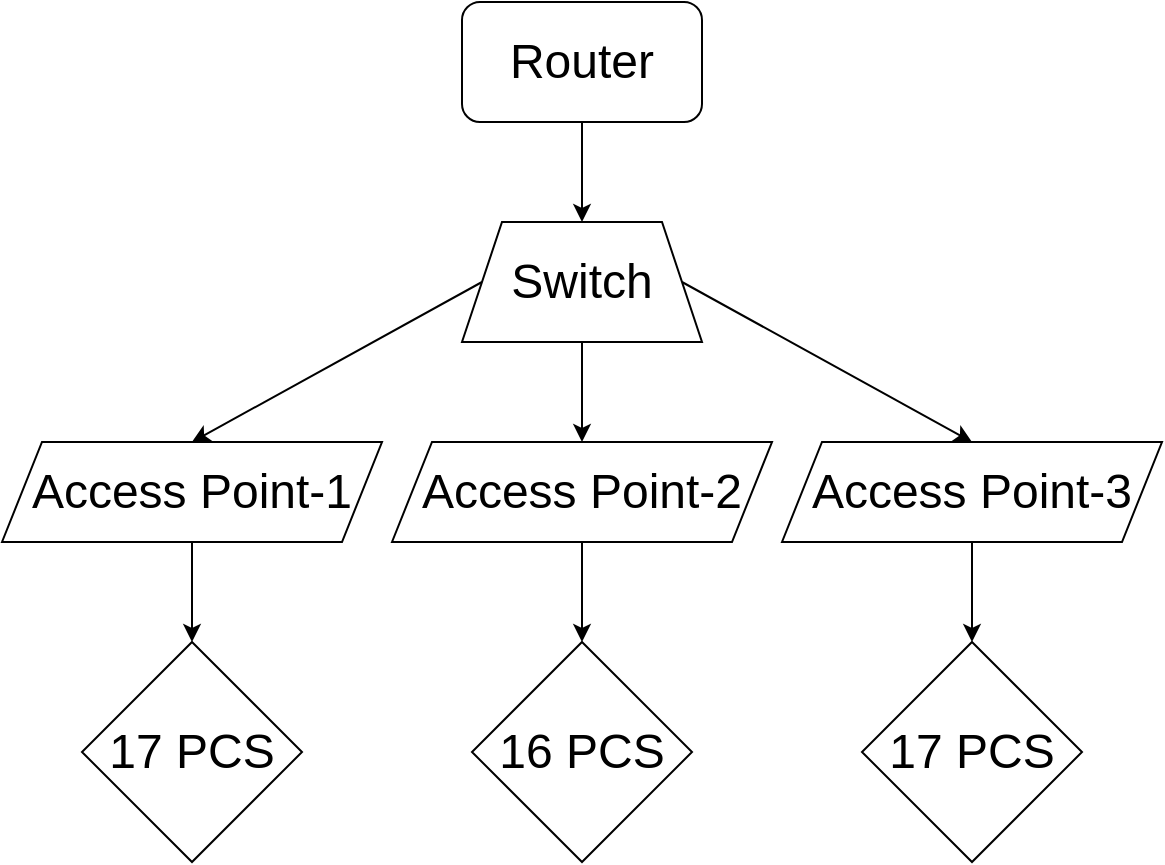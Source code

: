 <mxfile>
    <diagram id="6qzE_m33u10v2kkPA2zp" name="Page-1">
        <mxGraphModel dx="1233" dy="387" grid="1" gridSize="10" guides="1" tooltips="1" connect="1" arrows="1" fold="1" page="1" pageScale="1" pageWidth="850" pageHeight="1100" math="0" shadow="0">
            <root>
                <mxCell id="0"/>
                <mxCell id="1" parent="0"/>
                <mxCell id="17" style="edgeStyle=none;html=1;entryX=0.5;entryY=0;entryDx=0;entryDy=0;fontFamily=Helvetica;fontSize=24;" parent="1" source="19" target="23" edge="1">
                    <mxGeometry relative="1" as="geometry"/>
                </mxCell>
                <mxCell id="19" value="Router" style="rounded=1;whiteSpace=wrap;html=1;fontFamily=Helvetica;fontSize=24;" parent="1" vertex="1">
                    <mxGeometry x="170" y="30" width="120" height="60" as="geometry"/>
                </mxCell>
                <mxCell id="32" style="edgeStyle=none;html=1;exitX=0.5;exitY=1;exitDx=0;exitDy=0;entryX=0.5;entryY=0;entryDx=0;entryDy=0;fontSize=24;" parent="1" source="23" edge="1">
                    <mxGeometry relative="1" as="geometry">
                        <mxPoint x="230" y="250" as="targetPoint"/>
                    </mxGeometry>
                </mxCell>
                <mxCell id="33" style="edgeStyle=none;html=1;exitX=0;exitY=0.5;exitDx=0;exitDy=0;entryX=0.5;entryY=0;entryDx=0;entryDy=0;fontSize=24;" parent="1" source="23" edge="1">
                    <mxGeometry relative="1" as="geometry">
                        <mxPoint x="35" y="250" as="targetPoint"/>
                    </mxGeometry>
                </mxCell>
                <mxCell id="34" style="edgeStyle=none;html=1;exitX=1;exitY=0.5;exitDx=0;exitDy=0;entryX=0.5;entryY=0;entryDx=0;entryDy=0;fontSize=24;" parent="1" source="23" edge="1">
                    <mxGeometry relative="1" as="geometry">
                        <mxPoint x="425" y="250" as="targetPoint"/>
                    </mxGeometry>
                </mxCell>
                <mxCell id="23" value="Switch" style="shape=trapezoid;perimeter=trapezoidPerimeter;whiteSpace=wrap;html=1;fixedSize=1;fontFamily=Helvetica;fontSize=24;" parent="1" vertex="1">
                    <mxGeometry x="170" y="140" width="120" height="60" as="geometry"/>
                </mxCell>
                <mxCell id="26" value="17 PCS" style="rhombus;whiteSpace=wrap;html=1;fontSize=24;" parent="1" vertex="1">
                    <mxGeometry x="-20" y="350" width="110" height="110" as="geometry"/>
                </mxCell>
                <mxCell id="27" value="16 PCS" style="rhombus;whiteSpace=wrap;html=1;fontSize=24;" parent="1" vertex="1">
                    <mxGeometry x="175" y="350" width="110" height="110" as="geometry"/>
                </mxCell>
                <mxCell id="28" value="17 PCS" style="rhombus;whiteSpace=wrap;html=1;fontSize=24;" parent="1" vertex="1">
                    <mxGeometry x="370" y="350" width="110" height="110" as="geometry"/>
                </mxCell>
                <mxCell id="36" style="edgeStyle=none;html=1;exitX=0.5;exitY=1;exitDx=0;exitDy=0;entryX=0.5;entryY=0;entryDx=0;entryDy=0;fontSize=24;" parent="1" target="26" edge="1">
                    <mxGeometry relative="1" as="geometry">
                        <mxPoint x="35" y="300" as="sourcePoint"/>
                    </mxGeometry>
                </mxCell>
                <mxCell id="35" style="edgeStyle=none;html=1;exitX=0.5;exitY=1;exitDx=0;exitDy=0;entryX=0.5;entryY=0;entryDx=0;entryDy=0;fontSize=24;" parent="1" target="27" edge="1">
                    <mxGeometry relative="1" as="geometry">
                        <mxPoint x="230" y="300" as="sourcePoint"/>
                    </mxGeometry>
                </mxCell>
                <mxCell id="37" style="edgeStyle=none;html=1;entryX=0.5;entryY=0;entryDx=0;entryDy=0;fontSize=24;" parent="1" target="28" edge="1">
                    <mxGeometry relative="1" as="geometry">
                        <mxPoint x="425" y="300" as="sourcePoint"/>
                    </mxGeometry>
                </mxCell>
                <mxCell id="39" value="Access Point-2" style="shape=parallelogram;perimeter=parallelogramPerimeter;whiteSpace=wrap;html=1;fixedSize=1;fontSize=24;" vertex="1" parent="1">
                    <mxGeometry x="135" y="250" width="190" height="50" as="geometry"/>
                </mxCell>
                <mxCell id="40" value="Access Point-1" style="shape=parallelogram;perimeter=parallelogramPerimeter;whiteSpace=wrap;html=1;fixedSize=1;fontSize=24;" vertex="1" parent="1">
                    <mxGeometry x="-60" y="250" width="190" height="50" as="geometry"/>
                </mxCell>
                <mxCell id="41" value="Access Point-3" style="shape=parallelogram;perimeter=parallelogramPerimeter;whiteSpace=wrap;html=1;fixedSize=1;fontSize=24;" vertex="1" parent="1">
                    <mxGeometry x="330" y="250" width="190" height="50" as="geometry"/>
                </mxCell>
            </root>
        </mxGraphModel>
    </diagram>
</mxfile>